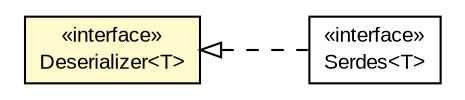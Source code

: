 #!/usr/local/bin/dot
#
# Class diagram 
# Generated by UMLGraph version R5_6-24-gf6e263 (http://www.umlgraph.org/)
#

digraph G {
	edge [fontname="arial",fontsize=10,labelfontname="arial",labelfontsize=10];
	node [fontname="arial",fontsize=10,shape=plaintext];
	nodesep=0.25;
	ranksep=0.5;
	rankdir=LR;
	// io.reinert.requestor.serialization.Serdes<T>
	c2930 [label=<<table title="io.reinert.requestor.serialization.Serdes" border="0" cellborder="1" cellspacing="0" cellpadding="2" port="p" href="./Serdes.html">
		<tr><td><table border="0" cellspacing="0" cellpadding="1">
<tr><td align="center" balign="center"> &#171;interface&#187; </td></tr>
<tr><td align="center" balign="center"> Serdes&lt;T&gt; </td></tr>
		</table></td></tr>
		</table>>, URL="./Serdes.html", fontname="arial", fontcolor="black", fontsize=10.0];
	// io.reinert.requestor.serialization.Deserializer<T>
	c2932 [label=<<table title="io.reinert.requestor.serialization.Deserializer" border="0" cellborder="1" cellspacing="0" cellpadding="2" port="p" bgcolor="lemonChiffon" href="./Deserializer.html">
		<tr><td><table border="0" cellspacing="0" cellpadding="1">
<tr><td align="center" balign="center"> &#171;interface&#187; </td></tr>
<tr><td align="center" balign="center"> Deserializer&lt;T&gt; </td></tr>
		</table></td></tr>
		</table>>, URL="./Deserializer.html", fontname="arial", fontcolor="black", fontsize=10.0];
	//io.reinert.requestor.serialization.Serdes<T> implements io.reinert.requestor.serialization.Deserializer<T>
	c2932:p -> c2930:p [dir=back,arrowtail=empty,style=dashed];
}

